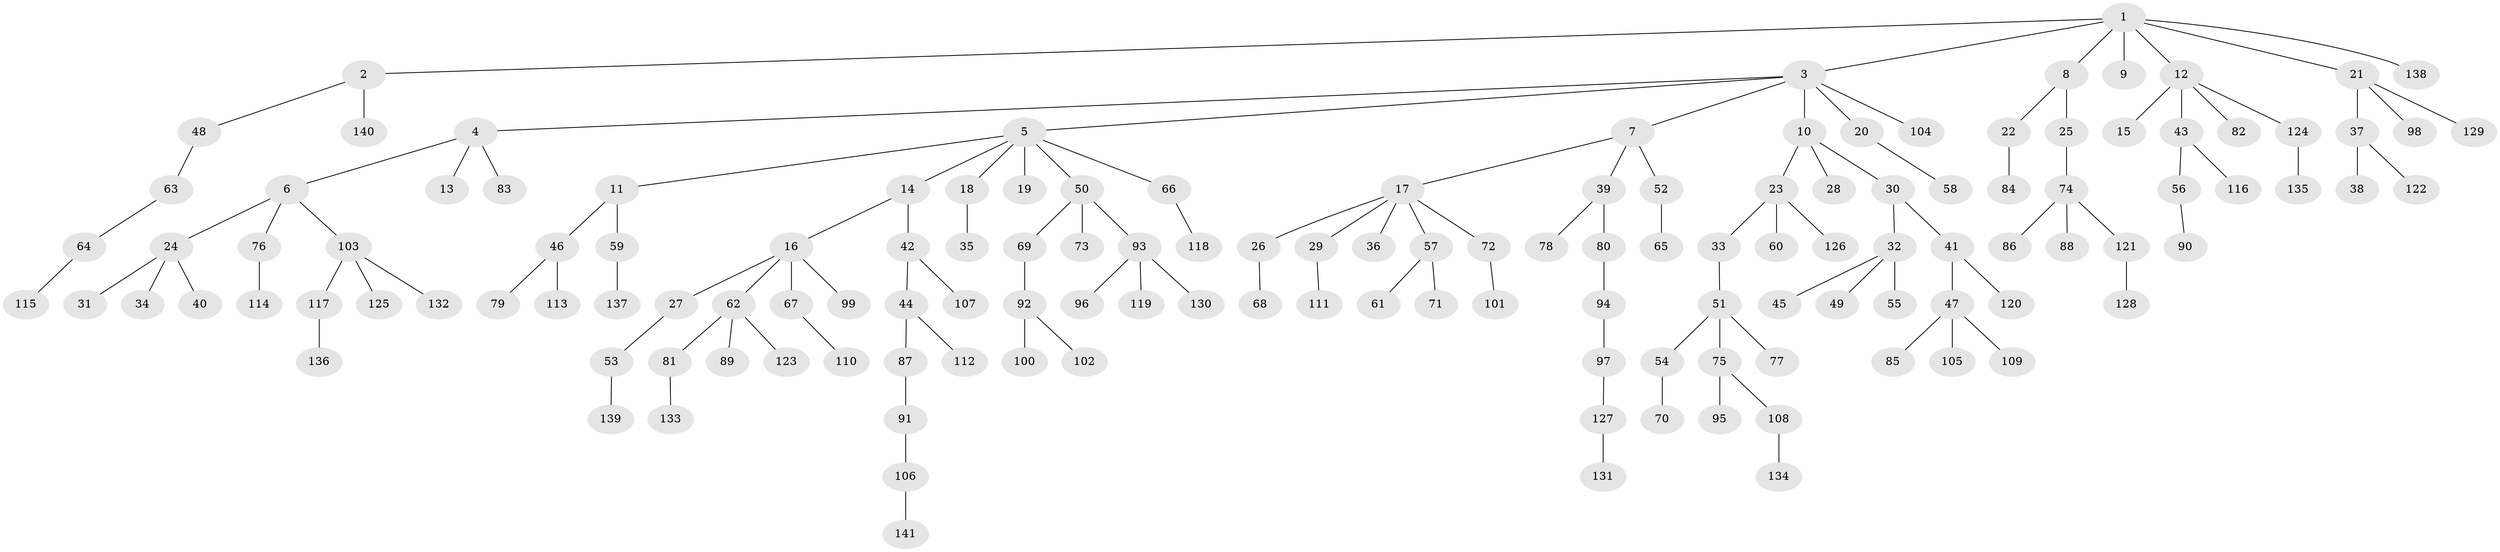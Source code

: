 // coarse degree distribution, {6: 0.03529411764705882, 2: 0.25882352941176473, 3: 0.17647058823529413, 4: 0.047058823529411764, 5: 0.011764705882352941, 1: 0.47058823529411764}
// Generated by graph-tools (version 1.1) at 2025/51/03/04/25 22:51:33]
// undirected, 141 vertices, 140 edges
graph export_dot {
  node [color=gray90,style=filled];
  1;
  2;
  3;
  4;
  5;
  6;
  7;
  8;
  9;
  10;
  11;
  12;
  13;
  14;
  15;
  16;
  17;
  18;
  19;
  20;
  21;
  22;
  23;
  24;
  25;
  26;
  27;
  28;
  29;
  30;
  31;
  32;
  33;
  34;
  35;
  36;
  37;
  38;
  39;
  40;
  41;
  42;
  43;
  44;
  45;
  46;
  47;
  48;
  49;
  50;
  51;
  52;
  53;
  54;
  55;
  56;
  57;
  58;
  59;
  60;
  61;
  62;
  63;
  64;
  65;
  66;
  67;
  68;
  69;
  70;
  71;
  72;
  73;
  74;
  75;
  76;
  77;
  78;
  79;
  80;
  81;
  82;
  83;
  84;
  85;
  86;
  87;
  88;
  89;
  90;
  91;
  92;
  93;
  94;
  95;
  96;
  97;
  98;
  99;
  100;
  101;
  102;
  103;
  104;
  105;
  106;
  107;
  108;
  109;
  110;
  111;
  112;
  113;
  114;
  115;
  116;
  117;
  118;
  119;
  120;
  121;
  122;
  123;
  124;
  125;
  126;
  127;
  128;
  129;
  130;
  131;
  132;
  133;
  134;
  135;
  136;
  137;
  138;
  139;
  140;
  141;
  1 -- 2;
  1 -- 3;
  1 -- 8;
  1 -- 9;
  1 -- 12;
  1 -- 21;
  1 -- 138;
  2 -- 48;
  2 -- 140;
  3 -- 4;
  3 -- 5;
  3 -- 7;
  3 -- 10;
  3 -- 20;
  3 -- 104;
  4 -- 6;
  4 -- 13;
  4 -- 83;
  5 -- 11;
  5 -- 14;
  5 -- 18;
  5 -- 19;
  5 -- 50;
  5 -- 66;
  6 -- 24;
  6 -- 76;
  6 -- 103;
  7 -- 17;
  7 -- 39;
  7 -- 52;
  8 -- 22;
  8 -- 25;
  10 -- 23;
  10 -- 28;
  10 -- 30;
  11 -- 46;
  11 -- 59;
  12 -- 15;
  12 -- 43;
  12 -- 82;
  12 -- 124;
  14 -- 16;
  14 -- 42;
  16 -- 27;
  16 -- 62;
  16 -- 67;
  16 -- 99;
  17 -- 26;
  17 -- 29;
  17 -- 36;
  17 -- 57;
  17 -- 72;
  18 -- 35;
  20 -- 58;
  21 -- 37;
  21 -- 98;
  21 -- 129;
  22 -- 84;
  23 -- 33;
  23 -- 60;
  23 -- 126;
  24 -- 31;
  24 -- 34;
  24 -- 40;
  25 -- 74;
  26 -- 68;
  27 -- 53;
  29 -- 111;
  30 -- 32;
  30 -- 41;
  32 -- 45;
  32 -- 49;
  32 -- 55;
  33 -- 51;
  37 -- 38;
  37 -- 122;
  39 -- 78;
  39 -- 80;
  41 -- 47;
  41 -- 120;
  42 -- 44;
  42 -- 107;
  43 -- 56;
  43 -- 116;
  44 -- 87;
  44 -- 112;
  46 -- 79;
  46 -- 113;
  47 -- 85;
  47 -- 105;
  47 -- 109;
  48 -- 63;
  50 -- 69;
  50 -- 73;
  50 -- 93;
  51 -- 54;
  51 -- 75;
  51 -- 77;
  52 -- 65;
  53 -- 139;
  54 -- 70;
  56 -- 90;
  57 -- 61;
  57 -- 71;
  59 -- 137;
  62 -- 81;
  62 -- 89;
  62 -- 123;
  63 -- 64;
  64 -- 115;
  66 -- 118;
  67 -- 110;
  69 -- 92;
  72 -- 101;
  74 -- 86;
  74 -- 88;
  74 -- 121;
  75 -- 95;
  75 -- 108;
  76 -- 114;
  80 -- 94;
  81 -- 133;
  87 -- 91;
  91 -- 106;
  92 -- 100;
  92 -- 102;
  93 -- 96;
  93 -- 119;
  93 -- 130;
  94 -- 97;
  97 -- 127;
  103 -- 117;
  103 -- 125;
  103 -- 132;
  106 -- 141;
  108 -- 134;
  117 -- 136;
  121 -- 128;
  124 -- 135;
  127 -- 131;
}
